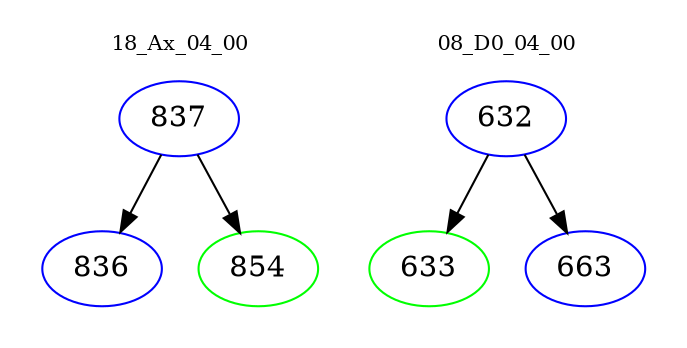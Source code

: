 digraph{
subgraph cluster_0 {
color = white
label = "18_Ax_04_00";
fontsize=10;
T0_837 [label="837", color="blue"]
T0_837 -> T0_836 [color="black"]
T0_836 [label="836", color="blue"]
T0_837 -> T0_854 [color="black"]
T0_854 [label="854", color="green"]
}
subgraph cluster_1 {
color = white
label = "08_D0_04_00";
fontsize=10;
T1_632 [label="632", color="blue"]
T1_632 -> T1_633 [color="black"]
T1_633 [label="633", color="green"]
T1_632 -> T1_663 [color="black"]
T1_663 [label="663", color="blue"]
}
}
